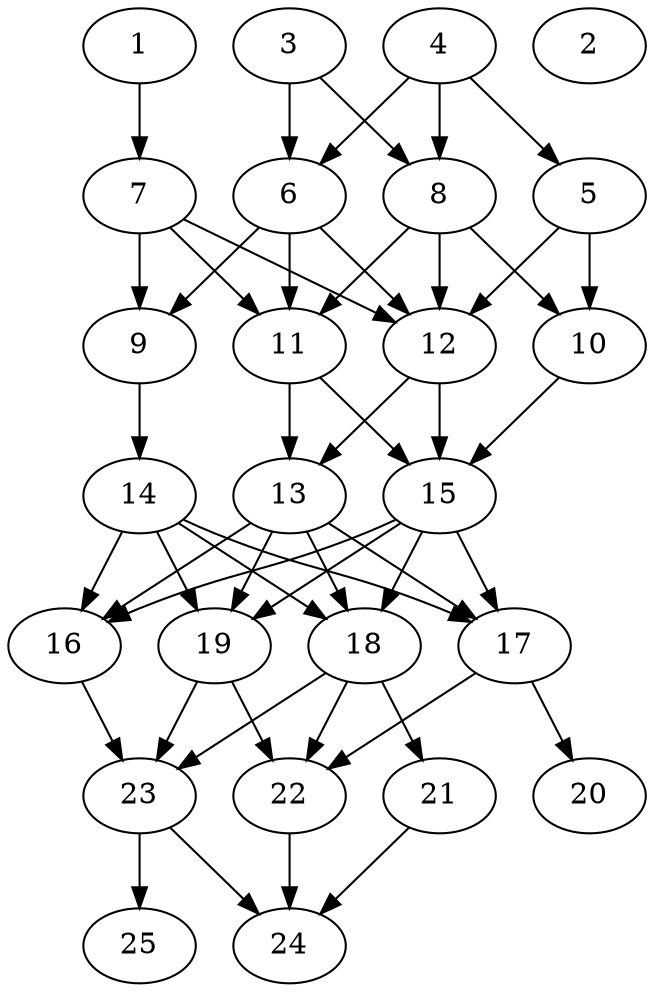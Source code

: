 // DAG automatically generated by daggen at Thu Oct  3 14:00:40 2019
// ./daggen --dot -n 25 --ccr 0.5 --fat 0.5 --regular 0.9 --density 0.9 --mindata 5242880 --maxdata 52428800 
digraph G {
  1 [size="23496704", alpha="0.09", expect_size="11748352"] 
  1 -> 7 [size ="11748352"]
  2 [size="10698752", alpha="0.11", expect_size="5349376"] 
  3 [size="26990592", alpha="0.12", expect_size="13495296"] 
  3 -> 6 [size ="13495296"]
  3 -> 8 [size ="13495296"]
  4 [size="100235264", alpha="0.01", expect_size="50117632"] 
  4 -> 5 [size ="50117632"]
  4 -> 6 [size ="50117632"]
  4 -> 8 [size ="50117632"]
  5 [size="50341888", alpha="0.19", expect_size="25170944"] 
  5 -> 10 [size ="25170944"]
  5 -> 12 [size ="25170944"]
  6 [size="70129664", alpha="0.19", expect_size="35064832"] 
  6 -> 9 [size ="35064832"]
  6 -> 11 [size ="35064832"]
  6 -> 12 [size ="35064832"]
  7 [size="77707264", alpha="0.01", expect_size="38853632"] 
  7 -> 9 [size ="38853632"]
  7 -> 11 [size ="38853632"]
  7 -> 12 [size ="38853632"]
  8 [size="53929984", alpha="0.12", expect_size="26964992"] 
  8 -> 10 [size ="26964992"]
  8 -> 11 [size ="26964992"]
  8 -> 12 [size ="26964992"]
  9 [size="51701760", alpha="0.09", expect_size="25850880"] 
  9 -> 14 [size ="25850880"]
  10 [size="92981248", alpha="0.20", expect_size="46490624"] 
  10 -> 15 [size ="46490624"]
  11 [size="82927616", alpha="0.18", expect_size="41463808"] 
  11 -> 13 [size ="41463808"]
  11 -> 15 [size ="41463808"]
  12 [size="28938240", alpha="0.11", expect_size="14469120"] 
  12 -> 13 [size ="14469120"]
  12 -> 15 [size ="14469120"]
  13 [size="81047552", alpha="0.02", expect_size="40523776"] 
  13 -> 16 [size ="40523776"]
  13 -> 17 [size ="40523776"]
  13 -> 18 [size ="40523776"]
  13 -> 19 [size ="40523776"]
  14 [size="42799104", alpha="0.19", expect_size="21399552"] 
  14 -> 16 [size ="21399552"]
  14 -> 17 [size ="21399552"]
  14 -> 18 [size ="21399552"]
  14 -> 19 [size ="21399552"]
  15 [size="46256128", alpha="0.15", expect_size="23128064"] 
  15 -> 16 [size ="23128064"]
  15 -> 17 [size ="23128064"]
  15 -> 18 [size ="23128064"]
  15 -> 19 [size ="23128064"]
  16 [size="40142848", alpha="0.05", expect_size="20071424"] 
  16 -> 23 [size ="20071424"]
  17 [size="36249600", alpha="0.15", expect_size="18124800"] 
  17 -> 20 [size ="18124800"]
  17 -> 22 [size ="18124800"]
  18 [size="39985152", alpha="0.20", expect_size="19992576"] 
  18 -> 21 [size ="19992576"]
  18 -> 22 [size ="19992576"]
  18 -> 23 [size ="19992576"]
  19 [size="95463424", alpha="0.02", expect_size="47731712"] 
  19 -> 22 [size ="47731712"]
  19 -> 23 [size ="47731712"]
  20 [size="45492224", alpha="0.16", expect_size="22746112"] 
  21 [size="43227136", alpha="0.12", expect_size="21613568"] 
  21 -> 24 [size ="21613568"]
  22 [size="32409600", alpha="0.08", expect_size="16204800"] 
  22 -> 24 [size ="16204800"]
  23 [size="86163456", alpha="0.08", expect_size="43081728"] 
  23 -> 24 [size ="43081728"]
  23 -> 25 [size ="43081728"]
  24 [size="96186368", alpha="0.07", expect_size="48093184"] 
  25 [size="90828800", alpha="0.14", expect_size="45414400"] 
}
